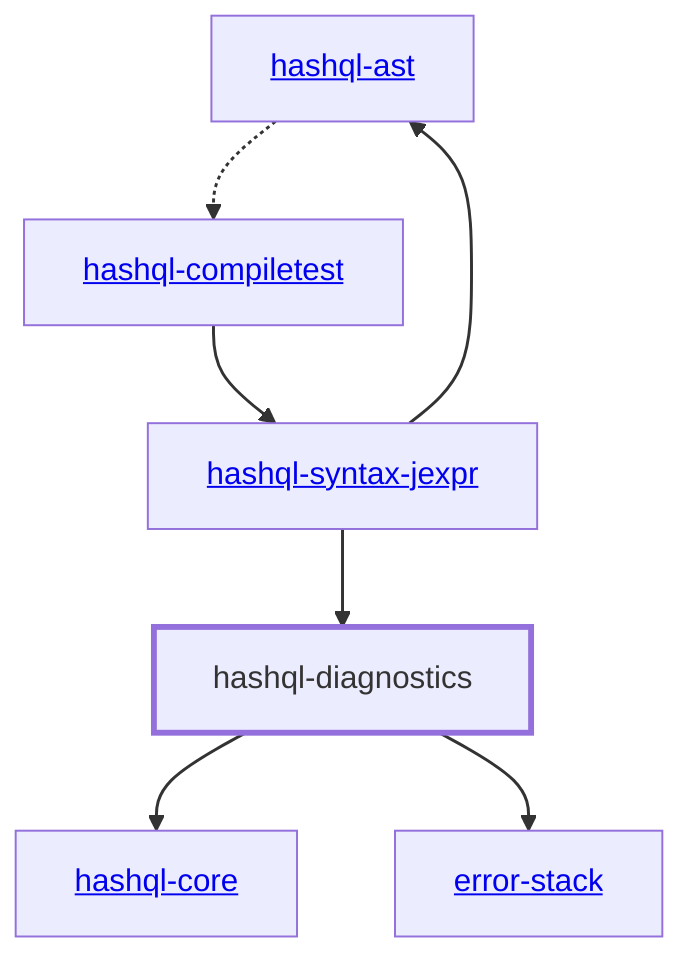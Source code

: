 graph TD
    linkStyle default stroke-width:1.5px
    classDef default stroke-width:1px
    classDef root stroke-width:3px
    classDef dev stroke-width:1px
    classDef build stroke-width:1px
    %% Legend
    %% --> : Normal dependency
    %% -.-> : Dev dependency
    %% ---> : Build dependency
    0[<a href="../hashql_ast">hashql-ast</a>]
    1[<a href="../hashql_compiletest">hashql-compiletest</a>]
    2[<a href="../hashql_core">hashql-core</a>]
    3[hashql-diagnostics]
    class 3 root
    4[<a href="../hashql_syntax_jexpr">hashql-syntax-jexpr</a>]
    5[<a href="../error_stack">error-stack</a>]
    0 -.-> 1
    1 --> 4
    3 --> 2
    3 --> 5
    4 --> 0
    4 --> 3